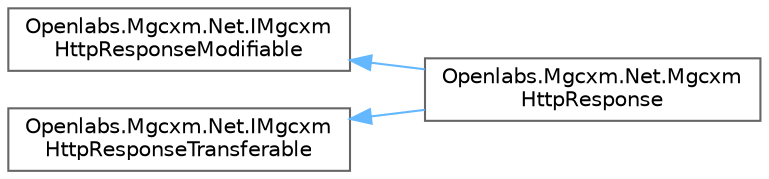 digraph "Graphical Class Hierarchy"
{
 // LATEX_PDF_SIZE
  bgcolor="transparent";
  edge [fontname=Helvetica,fontsize=10,labelfontname=Helvetica,labelfontsize=10];
  node [fontname=Helvetica,fontsize=10,shape=box,height=0.2,width=0.4];
  rankdir="LR";
  Node0 [id="Node000000",label="Openlabs.Mgcxm.Net.IMgcxm\lHttpResponseModifiable",height=0.2,width=0.4,color="grey40", fillcolor="white", style="filled",URL="$interface_openlabs_1_1_mgcxm_1_1_net_1_1_i_mgcxm_http_response_modifiable.html",tooltip="Represents an interface for modifying an HTTP response."];
  Node0 -> Node1 [id="edge108_Node000000_Node000001",dir="back",color="steelblue1",style="solid",tooltip=" "];
  Node1 [id="Node000001",label="Openlabs.Mgcxm.Net.Mgcxm\lHttpResponse",height=0.2,width=0.4,color="grey40", fillcolor="white", style="filled",URL="$class_openlabs_1_1_mgcxm_1_1_net_1_1_mgcxm_http_response.html",tooltip="Represents an HTTP response for use in MgcxmSocketListener."];
  Node2 [id="Node000002",label="Openlabs.Mgcxm.Net.IMgcxm\lHttpResponseTransferable",height=0.2,width=0.4,color="grey40", fillcolor="white", style="filled",URL="$interface_openlabs_1_1_mgcxm_1_1_net_1_1_i_mgcxm_http_response_transferable.html",tooltip="Represents an interface for transferring an HTTP response to a HttpListenerResponse."];
  Node2 -> Node1 [id="edge109_Node000002_Node000001",dir="back",color="steelblue1",style="solid",tooltip=" "];
}
